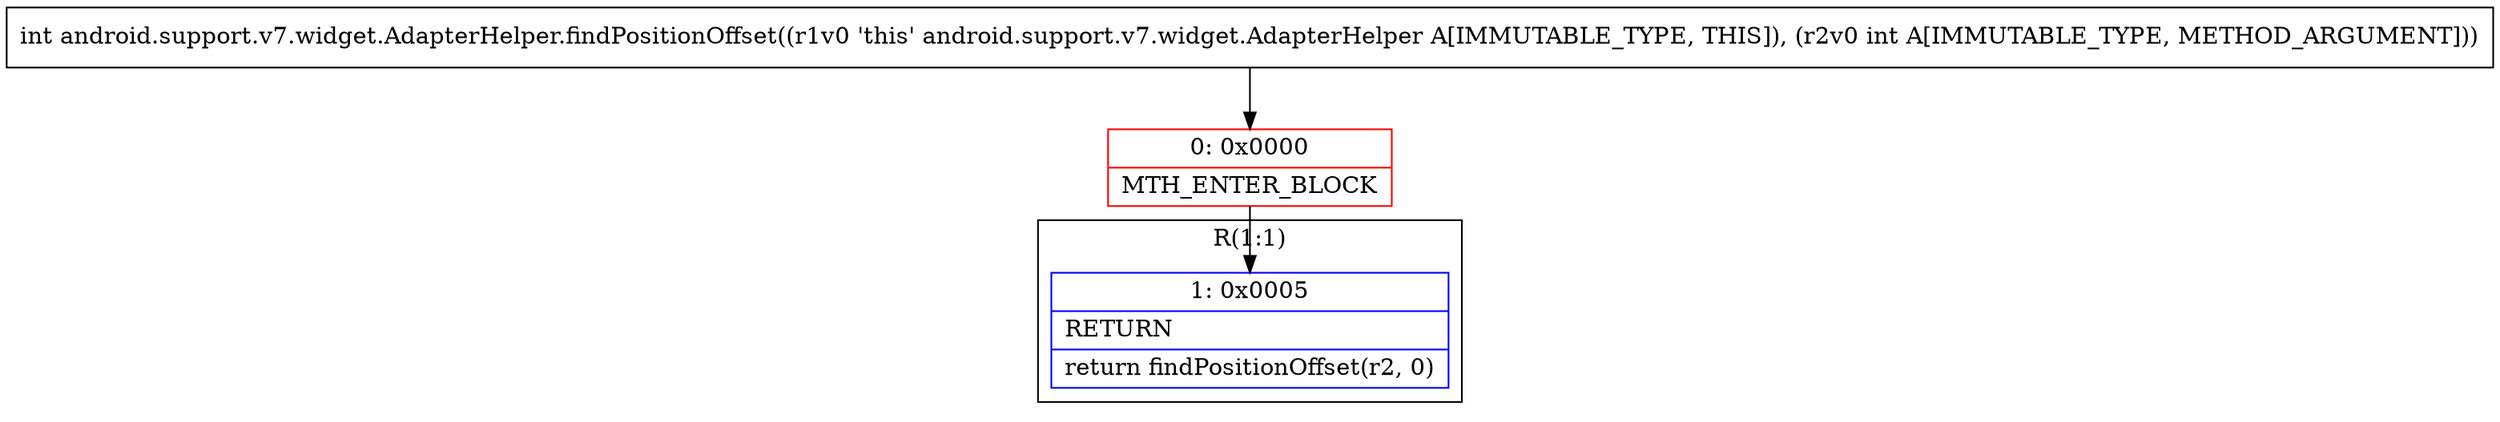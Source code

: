 digraph "CFG forandroid.support.v7.widget.AdapterHelper.findPositionOffset(I)I" {
subgraph cluster_Region_450240890 {
label = "R(1:1)";
node [shape=record,color=blue];
Node_1 [shape=record,label="{1\:\ 0x0005|RETURN\l|return findPositionOffset(r2, 0)\l}"];
}
Node_0 [shape=record,color=red,label="{0\:\ 0x0000|MTH_ENTER_BLOCK\l}"];
MethodNode[shape=record,label="{int android.support.v7.widget.AdapterHelper.findPositionOffset((r1v0 'this' android.support.v7.widget.AdapterHelper A[IMMUTABLE_TYPE, THIS]), (r2v0 int A[IMMUTABLE_TYPE, METHOD_ARGUMENT])) }"];
MethodNode -> Node_0;
Node_0 -> Node_1;
}


